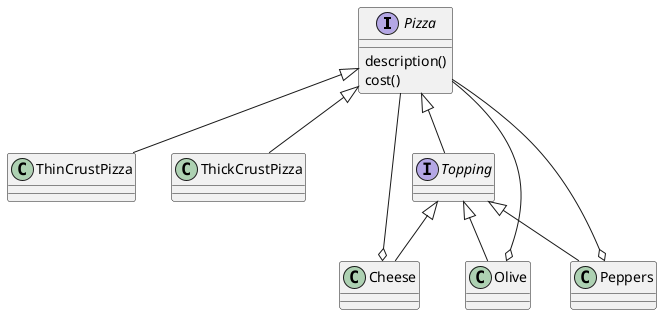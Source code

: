 @startuml adapter_pattern

interface Pizza
Pizza : description()
Pizza : cost()

Pizza <|-- ThinCrustPizza
Pizza <|-- ThickCrustPizza

interface Topping
Pizza <|-- Topping 

Topping <|-- Cheese
Topping <|-- Olive
Topping <|-- Peppers

Cheese o-- Pizza
Olive o-- Pizza
Peppers o-- Pizza

@enduml